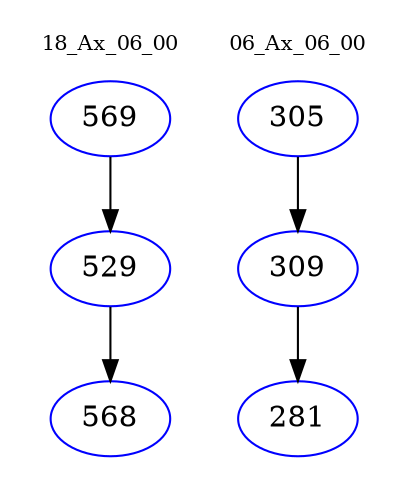 digraph{
subgraph cluster_0 {
color = white
label = "18_Ax_06_00";
fontsize=10;
T0_569 [label="569", color="blue"]
T0_569 -> T0_529 [color="black"]
T0_529 [label="529", color="blue"]
T0_529 -> T0_568 [color="black"]
T0_568 [label="568", color="blue"]
}
subgraph cluster_1 {
color = white
label = "06_Ax_06_00";
fontsize=10;
T1_305 [label="305", color="blue"]
T1_305 -> T1_309 [color="black"]
T1_309 [label="309", color="blue"]
T1_309 -> T1_281 [color="black"]
T1_281 [label="281", color="blue"]
}
}
